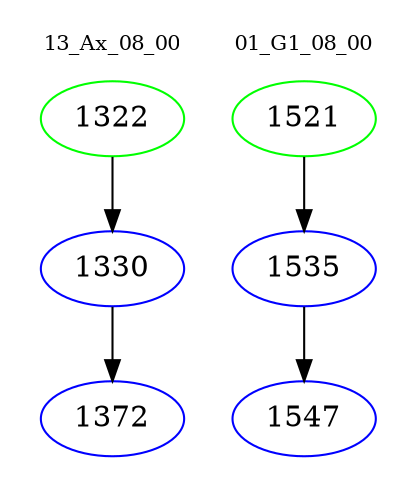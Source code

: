 digraph{
subgraph cluster_0 {
color = white
label = "13_Ax_08_00";
fontsize=10;
T0_1322 [label="1322", color="green"]
T0_1322 -> T0_1330 [color="black"]
T0_1330 [label="1330", color="blue"]
T0_1330 -> T0_1372 [color="black"]
T0_1372 [label="1372", color="blue"]
}
subgraph cluster_1 {
color = white
label = "01_G1_08_00";
fontsize=10;
T1_1521 [label="1521", color="green"]
T1_1521 -> T1_1535 [color="black"]
T1_1535 [label="1535", color="blue"]
T1_1535 -> T1_1547 [color="black"]
T1_1547 [label="1547", color="blue"]
}
}
